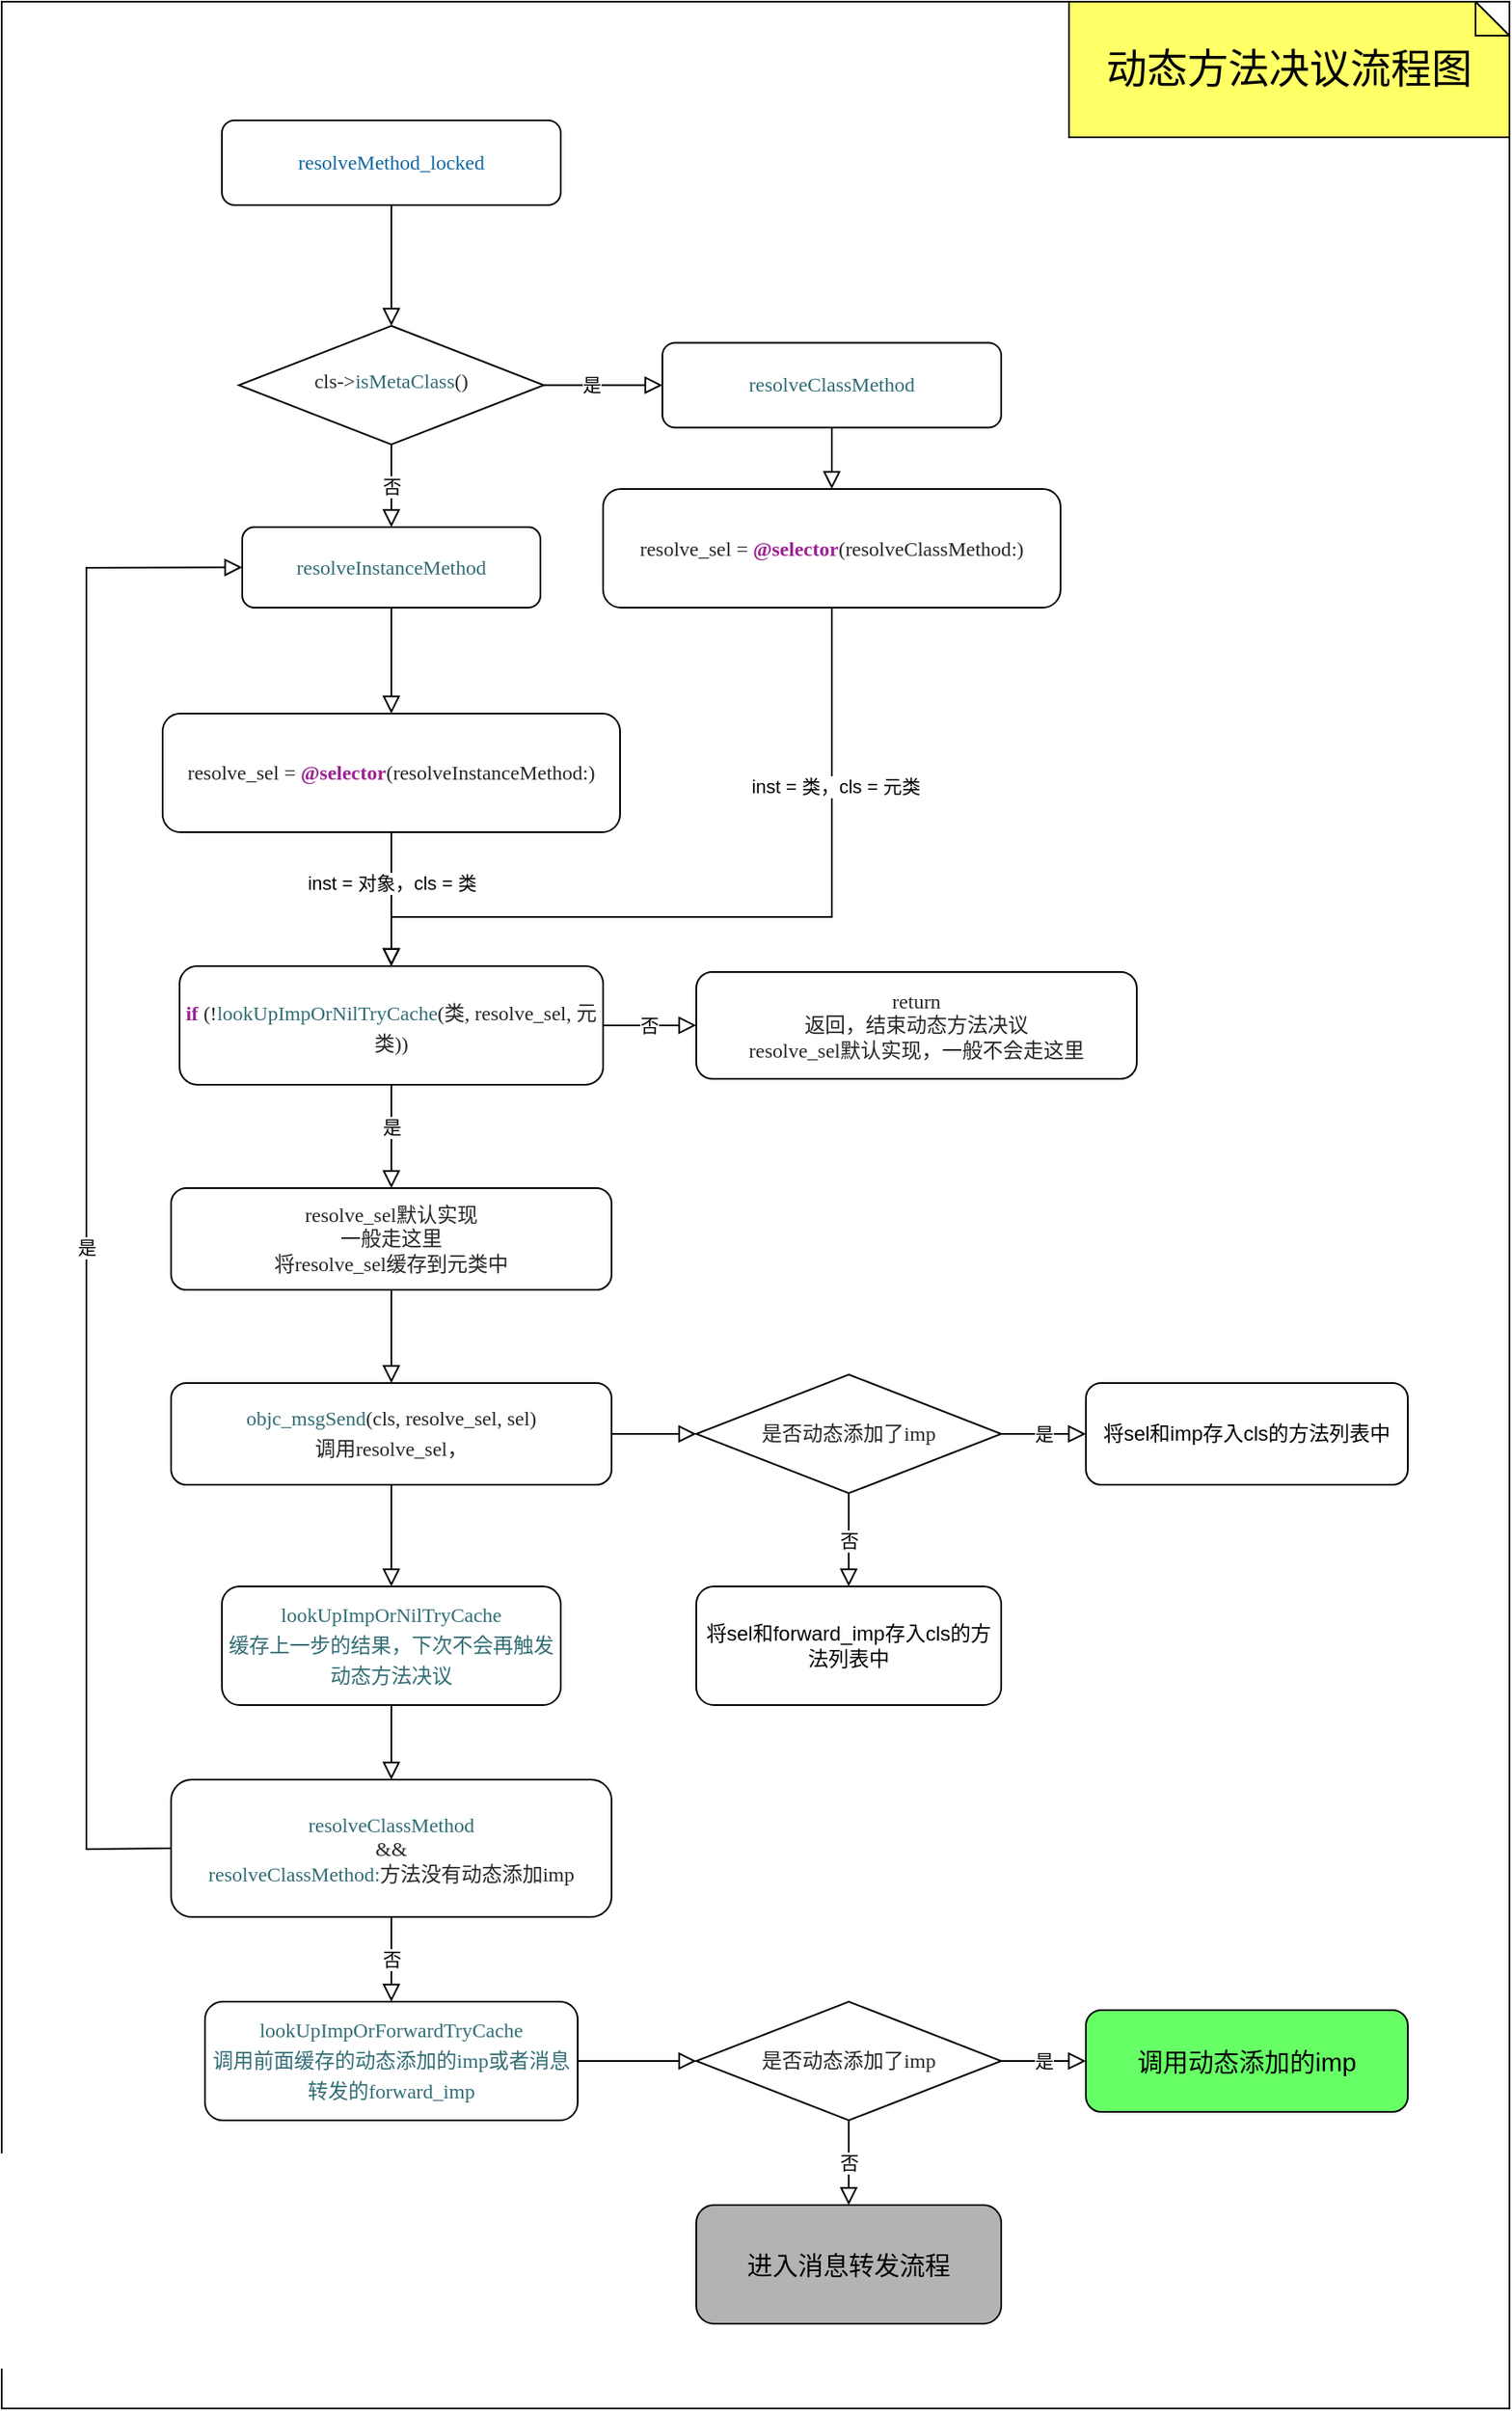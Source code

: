 <mxfile version="14.8.5" type="github">
  <diagram id="C5RBs43oDa-KdzZeNtuy" name="Page-1">
    <mxGraphModel dx="1840" dy="894" grid="1" gridSize="10" guides="1" tooltips="1" connect="1" arrows="1" fold="1" page="1" pageScale="1" pageWidth="827" pageHeight="1169" math="0" shadow="0">
      <root>
        <mxCell id="WIyWlLk6GJQsqaUBKTNV-0" />
        <mxCell id="WIyWlLk6GJQsqaUBKTNV-1" parent="WIyWlLk6GJQsqaUBKTNV-0" />
        <mxCell id="_4BCGAMV-5Bkbx0sjwyB-205" value="" style="rounded=0;whiteSpace=wrap;html=1;shadow=0;fontSize=15;fontColor=#FFFFFF;fillColor=#FFFFFF;gradientColor=none;" vertex="1" parent="WIyWlLk6GJQsqaUBKTNV-1">
          <mxGeometry x="-10" y="120" width="890" height="1420" as="geometry" />
        </mxCell>
        <mxCell id="WIyWlLk6GJQsqaUBKTNV-2" value="" style="rounded=0;html=1;jettySize=auto;orthogonalLoop=1;fontSize=11;endArrow=block;endFill=0;endSize=8;strokeWidth=1;shadow=0;labelBackgroundColor=none;edgeStyle=orthogonalEdgeStyle;" parent="WIyWlLk6GJQsqaUBKTNV-1" source="WIyWlLk6GJQsqaUBKTNV-3" target="WIyWlLk6GJQsqaUBKTNV-6" edge="1">
          <mxGeometry relative="1" as="geometry" />
        </mxCell>
        <mxCell id="WIyWlLk6GJQsqaUBKTNV-3" value="&lt;p style=&quot;margin: 0px ; font-stretch: normal ; line-height: normal ; font-family: &amp;#34;menlo&amp;#34; ; color: rgb(15 , 104 , 160) ; background-color: rgb(255 , 255 , 255)&quot;&gt;resolveMethod_locked&lt;/p&gt;" style="rounded=1;whiteSpace=wrap;html=1;fontSize=12;glass=0;strokeWidth=1;shadow=0;" parent="WIyWlLk6GJQsqaUBKTNV-1" vertex="1">
          <mxGeometry x="120" y="190" width="200" height="50" as="geometry" />
        </mxCell>
        <mxCell id="_4BCGAMV-5Bkbx0sjwyB-130" value="是" style="edgeStyle=none;rounded=0;orthogonalLoop=1;jettySize=auto;html=1;exitX=1;exitY=0.5;exitDx=0;exitDy=0;entryX=0;entryY=0.5;entryDx=0;entryDy=0;endArrow=block;endFill=0;endSize=8;" edge="1" parent="WIyWlLk6GJQsqaUBKTNV-1" source="WIyWlLk6GJQsqaUBKTNV-6" target="_4BCGAMV-5Bkbx0sjwyB-7">
          <mxGeometry x="-0.2" relative="1" as="geometry">
            <mxPoint as="offset" />
          </mxGeometry>
        </mxCell>
        <mxCell id="_4BCGAMV-5Bkbx0sjwyB-131" value="否" style="edgeStyle=none;rounded=0;orthogonalLoop=1;jettySize=auto;html=1;exitX=0.5;exitY=1;exitDx=0;exitDy=0;entryX=0.5;entryY=0;entryDx=0;entryDy=0;endArrow=block;endFill=0;endSize=8;" edge="1" parent="WIyWlLk6GJQsqaUBKTNV-1" source="WIyWlLk6GJQsqaUBKTNV-6" target="WIyWlLk6GJQsqaUBKTNV-7">
          <mxGeometry relative="1" as="geometry" />
        </mxCell>
        <mxCell id="WIyWlLk6GJQsqaUBKTNV-6" value="&lt;p style=&quot;margin: 0px ; font-stretch: normal ; line-height: normal ; font-family: &amp;#34;menlo&amp;#34; ; color: rgb(50 , 109 , 116) ; background-color: rgb(255 , 255 , 255)&quot;&gt;&lt;span style=&quot;color: rgba(0 , 0 , 0 , 0.85)&quot;&gt;cls-&amp;gt;&lt;/span&gt;isMetaClass&lt;span style=&quot;color: rgba(0 , 0 , 0 , 0.85)&quot;&gt;()&lt;/span&gt;&lt;/p&gt;" style="rhombus;whiteSpace=wrap;html=1;shadow=0;fontFamily=Helvetica;fontSize=12;align=center;strokeWidth=1;spacing=6;spacingTop=-4;" parent="WIyWlLk6GJQsqaUBKTNV-1" vertex="1">
          <mxGeometry x="130" y="311.25" width="180" height="70" as="geometry" />
        </mxCell>
        <mxCell id="_4BCGAMV-5Bkbx0sjwyB-171" style="edgeStyle=none;rounded=0;orthogonalLoop=1;jettySize=auto;html=1;exitX=0.5;exitY=1;exitDx=0;exitDy=0;entryX=0.5;entryY=0;entryDx=0;entryDy=0;endArrow=block;endFill=0;endSize=8;" edge="1" parent="WIyWlLk6GJQsqaUBKTNV-1" source="WIyWlLk6GJQsqaUBKTNV-7" target="_4BCGAMV-5Bkbx0sjwyB-169">
          <mxGeometry relative="1" as="geometry" />
        </mxCell>
        <mxCell id="WIyWlLk6GJQsqaUBKTNV-7" value="&lt;p style=&quot;margin: 0px ; font-stretch: normal ; line-height: normal ; font-family: &amp;#34;menlo&amp;#34; ; color: rgb(50 , 109 , 116) ; background-color: rgb(255 , 255 , 255)&quot;&gt;resolveInstanceMethod&lt;/p&gt;" style="rounded=1;whiteSpace=wrap;html=1;fontSize=12;glass=0;strokeWidth=1;shadow=0;" parent="WIyWlLk6GJQsqaUBKTNV-1" vertex="1">
          <mxGeometry x="132" y="430" width="176" height="47.5" as="geometry" />
        </mxCell>
        <mxCell id="_4BCGAMV-5Bkbx0sjwyB-4" value="&lt;font style=&quot;font-size: 24px&quot;&gt;动态方法决议流程图&lt;/font&gt;" style="shape=note;size=20;whiteSpace=wrap;html=1;fillColor=#FFFF66;" vertex="1" parent="WIyWlLk6GJQsqaUBKTNV-1">
          <mxGeometry x="620" y="120" width="260" height="80" as="geometry" />
        </mxCell>
        <mxCell id="_4BCGAMV-5Bkbx0sjwyB-180" style="edgeStyle=none;rounded=0;orthogonalLoop=1;jettySize=auto;html=1;exitX=0.5;exitY=1;exitDx=0;exitDy=0;entryX=0.5;entryY=0;entryDx=0;entryDy=0;endArrow=block;endFill=0;endSize=8;" edge="1" parent="WIyWlLk6GJQsqaUBKTNV-1" source="_4BCGAMV-5Bkbx0sjwyB-7" target="_4BCGAMV-5Bkbx0sjwyB-173">
          <mxGeometry relative="1" as="geometry" />
        </mxCell>
        <mxCell id="_4BCGAMV-5Bkbx0sjwyB-7" value="&lt;p style=&quot;margin: 0px ; font-stretch: normal ; line-height: normal ; font-family: &amp;#34;menlo&amp;#34; ; color: rgb(50 , 109 , 116) ; background-color: rgb(255 , 255 , 255)&quot;&gt;resolveClassMethod&lt;/p&gt;" style="rounded=1;whiteSpace=wrap;html=1;fillColor=#FFFFFF;" vertex="1" parent="WIyWlLk6GJQsqaUBKTNV-1">
          <mxGeometry x="380" y="321.25" width="200" height="50" as="geometry" />
        </mxCell>
        <mxCell id="_4BCGAMV-5Bkbx0sjwyB-163" value="否" style="edgeStyle=none;rounded=0;orthogonalLoop=1;jettySize=auto;html=1;endArrow=block;endFill=0;endSize=8;" edge="1" parent="WIyWlLk6GJQsqaUBKTNV-1" source="_4BCGAMV-5Bkbx0sjwyB-134" target="_4BCGAMV-5Bkbx0sjwyB-162">
          <mxGeometry relative="1" as="geometry" />
        </mxCell>
        <mxCell id="_4BCGAMV-5Bkbx0sjwyB-164" style="edgeStyle=none;rounded=0;orthogonalLoop=1;jettySize=auto;html=1;exitX=0.5;exitY=1;exitDx=0;exitDy=0;endArrow=block;endFill=0;endSize=8;entryX=0.5;entryY=0;entryDx=0;entryDy=0;" edge="1" parent="WIyWlLk6GJQsqaUBKTNV-1" source="_4BCGAMV-5Bkbx0sjwyB-134" target="_4BCGAMV-5Bkbx0sjwyB-165">
          <mxGeometry relative="1" as="geometry">
            <mxPoint x="217.5" y="854" as="targetPoint" />
          </mxGeometry>
        </mxCell>
        <mxCell id="_4BCGAMV-5Bkbx0sjwyB-167" value="是" style="edgeLabel;html=1;align=center;verticalAlign=middle;resizable=0;points=[];" vertex="1" connectable="0" parent="_4BCGAMV-5Bkbx0sjwyB-164">
          <mxGeometry x="-0.2" relative="1" as="geometry">
            <mxPoint as="offset" />
          </mxGeometry>
        </mxCell>
        <mxCell id="_4BCGAMV-5Bkbx0sjwyB-134" value="&lt;p style=&quot;margin: 0.0px 0.0px 0.0px 0.0px ; font: 12.0px &amp;#34;menlo&amp;#34; ; color: #000000 ; color: rgba(0 , 0 , 0 , 0.85) ; background-color: #ffffff&quot;&gt;&lt;span style=&quot;font-family: &amp;#34;menlo&amp;#34; ; color: rgb(155 , 35 , 147)&quot;&gt;&lt;b&gt;if&lt;/b&gt;&lt;/span&gt;&lt;span style=&quot;font-family: &amp;#34;menlo&amp;#34;&quot;&gt; (!&lt;/span&gt;&lt;span style=&quot;color: rgb(50 , 109 , 116)&quot;&gt;lookUpImpOrNilTryCache&lt;/span&gt;(类, resolve_sel, 元类)&lt;span style=&quot;font-family: &amp;#34;menlo&amp;#34;&quot;&gt;)&lt;/span&gt;&lt;/p&gt;" style="rounded=1;whiteSpace=wrap;html=1;fillColor=#FFFFFF;" vertex="1" parent="WIyWlLk6GJQsqaUBKTNV-1">
          <mxGeometry x="95" y="689" width="250" height="69.99" as="geometry" />
        </mxCell>
        <mxCell id="_4BCGAMV-5Bkbx0sjwyB-143" value="" style="edgeStyle=none;rounded=0;orthogonalLoop=1;jettySize=auto;html=1;endArrow=block;endFill=0;endSize=8;" edge="1" parent="WIyWlLk6GJQsqaUBKTNV-1" source="_4BCGAMV-5Bkbx0sjwyB-137" target="_4BCGAMV-5Bkbx0sjwyB-142">
          <mxGeometry relative="1" as="geometry" />
        </mxCell>
        <mxCell id="_4BCGAMV-5Bkbx0sjwyB-184" style="edgeStyle=none;rounded=0;orthogonalLoop=1;jettySize=auto;html=1;exitX=1;exitY=0.5;exitDx=0;exitDy=0;entryX=0;entryY=0.5;entryDx=0;entryDy=0;endArrow=block;endFill=0;endSize=8;" edge="1" parent="WIyWlLk6GJQsqaUBKTNV-1" source="_4BCGAMV-5Bkbx0sjwyB-137" target="_4BCGAMV-5Bkbx0sjwyB-151">
          <mxGeometry relative="1" as="geometry" />
        </mxCell>
        <mxCell id="_4BCGAMV-5Bkbx0sjwyB-137" value="&lt;p style=&quot;margin: 0px ; font-stretch: normal ; line-height: normal ; font-family: &amp;#34;menlo&amp;#34; ; color: rgb(50 , 109 , 116) ; background-color: rgb(255 , 255 , 255)&quot;&gt;objc_msgSend&lt;span style=&quot;color: rgba(0 , 0 , 0 , 0.85)&quot;&gt;(cls, resolve_sel, sel)&lt;/span&gt;&lt;/p&gt;&lt;p style=&quot;margin: 0px ; font-stretch: normal ; line-height: normal ; font-family: &amp;#34;menlo&amp;#34; ; background-color: rgb(255 , 255 , 255)&quot;&gt;&lt;span style=&quot;color: rgba(0 , 0 , 0 , 0.85)&quot;&gt;调用resolve_sel，&lt;/span&gt;&lt;/p&gt;" style="rounded=1;whiteSpace=wrap;html=1;fillColor=#FFFFFF;" vertex="1" parent="WIyWlLk6GJQsqaUBKTNV-1">
          <mxGeometry x="90" y="935" width="260" height="60" as="geometry" />
        </mxCell>
        <mxCell id="_4BCGAMV-5Bkbx0sjwyB-192" style="edgeStyle=none;rounded=0;orthogonalLoop=1;jettySize=auto;html=1;exitX=0.5;exitY=1;exitDx=0;exitDy=0;entryX=0.5;entryY=0;entryDx=0;entryDy=0;shadow=0;endArrow=block;endFill=0;endSize=8;" edge="1" parent="WIyWlLk6GJQsqaUBKTNV-1" source="_4BCGAMV-5Bkbx0sjwyB-142" target="_4BCGAMV-5Bkbx0sjwyB-187">
          <mxGeometry relative="1" as="geometry" />
        </mxCell>
        <mxCell id="_4BCGAMV-5Bkbx0sjwyB-142" value="&lt;p style=&quot;margin: 0px ; font-stretch: normal ; line-height: normal ; font-family: &amp;#34;menlo&amp;#34; ; color: rgb(50 , 109 , 116) ; background-color: rgb(255 , 255 , 255)&quot;&gt;lookUpImpOrNilTryCache&lt;/p&gt;&lt;p style=&quot;margin: 0px ; font-stretch: normal ; line-height: normal ; font-family: &amp;#34;menlo&amp;#34; ; color: rgb(50 , 109 , 116) ; background-color: rgb(255 , 255 , 255)&quot;&gt;缓存上一步的结果，下次不会再触发动态方法决议&lt;/p&gt;" style="whiteSpace=wrap;html=1;rounded=1;fillColor=#FFFFFF;" vertex="1" parent="WIyWlLk6GJQsqaUBKTNV-1">
          <mxGeometry x="120" y="1055" width="200" height="70" as="geometry" />
        </mxCell>
        <mxCell id="_4BCGAMV-5Bkbx0sjwyB-178" style="edgeStyle=none;rounded=0;orthogonalLoop=1;jettySize=auto;html=1;exitX=0.5;exitY=1;exitDx=0;exitDy=0;entryX=0.5;entryY=0;entryDx=0;entryDy=0;endArrow=block;endFill=0;endSize=8;" edge="1" parent="WIyWlLk6GJQsqaUBKTNV-1" source="_4BCGAMV-5Bkbx0sjwyB-151" target="_4BCGAMV-5Bkbx0sjwyB-159">
          <mxGeometry relative="1" as="geometry" />
        </mxCell>
        <mxCell id="_4BCGAMV-5Bkbx0sjwyB-179" value="否" style="edgeLabel;html=1;align=center;verticalAlign=middle;resizable=0;points=[];" vertex="1" connectable="0" parent="_4BCGAMV-5Bkbx0sjwyB-178">
          <mxGeometry relative="1" as="geometry">
            <mxPoint as="offset" />
          </mxGeometry>
        </mxCell>
        <mxCell id="_4BCGAMV-5Bkbx0sjwyB-185" value="是" style="edgeStyle=none;rounded=0;orthogonalLoop=1;jettySize=auto;html=1;exitX=1;exitY=0.5;exitDx=0;exitDy=0;entryX=0;entryY=0.5;entryDx=0;entryDy=0;endArrow=block;endFill=0;endSize=8;" edge="1" parent="WIyWlLk6GJQsqaUBKTNV-1" source="_4BCGAMV-5Bkbx0sjwyB-151" target="_4BCGAMV-5Bkbx0sjwyB-156">
          <mxGeometry relative="1" as="geometry" />
        </mxCell>
        <mxCell id="_4BCGAMV-5Bkbx0sjwyB-151" value="&lt;p style=&quot;margin: 0px ; font-stretch: normal ; line-height: normal ; font-family: &amp;#34;menlo&amp;#34; ; background-color: rgb(255 , 255 , 255)&quot;&gt;&lt;span style=&quot;color: rgba(0 , 0 , 0 , 0.85)&quot;&gt;是否动态添加了imp&lt;/span&gt;&lt;/p&gt;" style="rhombus;whiteSpace=wrap;html=1;shadow=0;fontFamily=Helvetica;fontSize=12;align=center;strokeWidth=1;spacing=6;spacingTop=-4;" vertex="1" parent="WIyWlLk6GJQsqaUBKTNV-1">
          <mxGeometry x="400" y="930" width="180" height="70" as="geometry" />
        </mxCell>
        <mxCell id="_4BCGAMV-5Bkbx0sjwyB-156" value="将sel和imp存入cls的方法列表中" style="rounded=1;whiteSpace=wrap;html=1;fillColor=#FFFFFF;" vertex="1" parent="WIyWlLk6GJQsqaUBKTNV-1">
          <mxGeometry x="630" y="935" width="190" height="60" as="geometry" />
        </mxCell>
        <mxCell id="_4BCGAMV-5Bkbx0sjwyB-159" value="将sel和forward_imp存入cls的方法列表中" style="rounded=1;whiteSpace=wrap;html=1;fillColor=#FFFFFF;" vertex="1" parent="WIyWlLk6GJQsqaUBKTNV-1">
          <mxGeometry x="400" y="1055" width="180" height="70" as="geometry" />
        </mxCell>
        <mxCell id="_4BCGAMV-5Bkbx0sjwyB-162" value="&lt;font face=&quot;menlo&quot;&gt;&lt;span style=&quot;color: rgba(0 , 0 , 0 , 0.85) ; background-color: rgb(255 , 255 , 255)&quot;&gt;return&lt;br&gt;返回，结束动态方法决议&lt;br&gt;resolve_sel默认实现，一般不会走这里&lt;br&gt;&lt;/span&gt;&lt;/font&gt;" style="whiteSpace=wrap;html=1;rounded=1;fillColor=#FFFFFF;" vertex="1" parent="WIyWlLk6GJQsqaUBKTNV-1">
          <mxGeometry x="400" y="692.49" width="260" height="63" as="geometry" />
        </mxCell>
        <mxCell id="_4BCGAMV-5Bkbx0sjwyB-172" style="edgeStyle=none;rounded=0;orthogonalLoop=1;jettySize=auto;html=1;exitX=0.5;exitY=1;exitDx=0;exitDy=0;entryX=0.5;entryY=0;entryDx=0;entryDy=0;endArrow=block;endFill=0;endSize=8;" edge="1" parent="WIyWlLk6GJQsqaUBKTNV-1" source="_4BCGAMV-5Bkbx0sjwyB-165" target="_4BCGAMV-5Bkbx0sjwyB-137">
          <mxGeometry relative="1" as="geometry" />
        </mxCell>
        <mxCell id="_4BCGAMV-5Bkbx0sjwyB-165" value="&lt;span style=&quot;color: rgba(0 , 0 , 0 , 0.85) ; font-family: &amp;#34;menlo&amp;#34; ; background-color: rgb(255 , 255 , 255)&quot;&gt;resolve_sel默认实现&lt;br&gt;一般走这里&lt;br&gt;将resolve_sel缓存到元类中&lt;/span&gt;" style="rounded=1;whiteSpace=wrap;html=1;fillColor=#FFFFFF;" vertex="1" parent="WIyWlLk6GJQsqaUBKTNV-1">
          <mxGeometry x="90" y="820" width="260" height="60" as="geometry" />
        </mxCell>
        <mxCell id="_4BCGAMV-5Bkbx0sjwyB-166" style="edgeStyle=none;rounded=0;orthogonalLoop=1;jettySize=auto;html=1;entryX=0.5;entryY=0;entryDx=0;entryDy=0;endArrow=block;endFill=0;endSize=8;" edge="1" parent="WIyWlLk6GJQsqaUBKTNV-1" source="_4BCGAMV-5Bkbx0sjwyB-165" target="_4BCGAMV-5Bkbx0sjwyB-165">
          <mxGeometry relative="1" as="geometry" />
        </mxCell>
        <mxCell id="_4BCGAMV-5Bkbx0sjwyB-170" value="&lt;span&gt;inst = 对象，cls = 类&lt;/span&gt;" style="edgeStyle=none;rounded=0;orthogonalLoop=1;jettySize=auto;html=1;exitX=0.5;exitY=1;exitDx=0;exitDy=0;entryX=0.5;entryY=0;entryDx=0;entryDy=0;endArrow=block;endFill=0;endSize=8;" edge="1" parent="WIyWlLk6GJQsqaUBKTNV-1" source="_4BCGAMV-5Bkbx0sjwyB-169" target="_4BCGAMV-5Bkbx0sjwyB-134">
          <mxGeometry x="-0.24" relative="1" as="geometry">
            <mxPoint as="offset" />
          </mxGeometry>
        </mxCell>
        <mxCell id="_4BCGAMV-5Bkbx0sjwyB-169" value="&lt;span style=&quot;color: rgba(0 , 0 , 0 , 0.85) ; font-family: &amp;#34;menlo&amp;#34; ; background-color: rgb(255 , 255 , 255)&quot;&gt;resolve_sel =&amp;nbsp;&lt;/span&gt;&lt;span style=&quot;font-family: &amp;#34;menlo&amp;#34; ; background-color: rgb(255 , 255 , 255) ; color: rgb(155 , 35 , 147)&quot;&gt;&lt;b&gt;@selector&lt;/b&gt;&lt;/span&gt;&lt;span style=&quot;color: rgba(0 , 0 , 0 , 0.85) ; font-family: &amp;#34;menlo&amp;#34; ; background-color: rgb(255 , 255 , 255)&quot;&gt;(resolveInstanceMethod:)&lt;/span&gt;" style="rounded=1;whiteSpace=wrap;html=1;fillColor=#FFFFFF;" vertex="1" parent="WIyWlLk6GJQsqaUBKTNV-1">
          <mxGeometry x="85" y="540" width="270" height="70" as="geometry" />
        </mxCell>
        <mxCell id="_4BCGAMV-5Bkbx0sjwyB-181" style="edgeStyle=none;rounded=0;orthogonalLoop=1;jettySize=auto;html=1;exitX=0.5;exitY=1;exitDx=0;exitDy=0;endArrow=block;endFill=0;endSize=8;entryX=0.5;entryY=0;entryDx=0;entryDy=0;" edge="1" parent="WIyWlLk6GJQsqaUBKTNV-1" source="_4BCGAMV-5Bkbx0sjwyB-173" target="_4BCGAMV-5Bkbx0sjwyB-134">
          <mxGeometry relative="1" as="geometry">
            <mxPoint x="220" y="689" as="targetPoint" />
            <Array as="points">
              <mxPoint x="480" y="660" />
              <mxPoint x="220" y="660" />
            </Array>
          </mxGeometry>
        </mxCell>
        <mxCell id="_4BCGAMV-5Bkbx0sjwyB-182" value="inst = 类，cls = 元类" style="edgeLabel;html=1;align=center;verticalAlign=middle;resizable=0;points=[];" vertex="1" connectable="0" parent="_4BCGAMV-5Bkbx0sjwyB-181">
          <mxGeometry x="-0.232" y="1" relative="1" as="geometry">
            <mxPoint x="1" y="-76" as="offset" />
          </mxGeometry>
        </mxCell>
        <mxCell id="_4BCGAMV-5Bkbx0sjwyB-173" value="&lt;span style=&quot;color: rgba(0 , 0 , 0 , 0.85) ; font-family: &amp;#34;menlo&amp;#34; ; background-color: rgb(255 , 255 , 255)&quot;&gt;resolve_sel =&amp;nbsp;&lt;/span&gt;&lt;span style=&quot;font-family: &amp;#34;menlo&amp;#34; ; background-color: rgb(255 , 255 , 255) ; color: rgb(155 , 35 , 147)&quot;&gt;&lt;b&gt;@selector&lt;/b&gt;&lt;/span&gt;&lt;span style=&quot;color: rgba(0 , 0 , 0 , 0.85) ; font-family: &amp;#34;menlo&amp;#34; ; background-color: rgb(255 , 255 , 255)&quot;&gt;(&lt;/span&gt;&lt;span style=&quot;color: rgba(0 , 0 , 0 , 0.85) ; font-family: &amp;#34;menlo&amp;#34; ; background-color: rgb(255 , 255 , 255)&quot;&gt;resolveClassMethod&lt;/span&gt;&lt;span style=&quot;color: rgba(0 , 0 , 0 , 0.85) ; font-family: &amp;#34;menlo&amp;#34; ; background-color: rgb(255 , 255 , 255)&quot;&gt;:)&lt;/span&gt;" style="rounded=1;whiteSpace=wrap;html=1;fillColor=#FFFFFF;" vertex="1" parent="WIyWlLk6GJQsqaUBKTNV-1">
          <mxGeometry x="345" y="407.5" width="270" height="70" as="geometry" />
        </mxCell>
        <mxCell id="_4BCGAMV-5Bkbx0sjwyB-203" style="edgeStyle=none;rounded=0;orthogonalLoop=1;jettySize=auto;html=1;exitX=1;exitY=0.5;exitDx=0;exitDy=0;entryX=0;entryY=0.5;entryDx=0;entryDy=0;shadow=0;fontSize=15;fontColor=#FFFFFF;endArrow=block;endFill=0;endSize=8;" edge="1" parent="WIyWlLk6GJQsqaUBKTNV-1" source="_4BCGAMV-5Bkbx0sjwyB-174" target="_4BCGAMV-5Bkbx0sjwyB-200">
          <mxGeometry relative="1" as="geometry" />
        </mxCell>
        <mxCell id="_4BCGAMV-5Bkbx0sjwyB-174" value="&lt;p style=&quot;margin: 0.0px 0.0px 0.0px 0.0px ; font: 12.0px &amp;#34;menlo&amp;#34; ; color: #326d74 ; background-color: #ffffff&quot;&gt;lookUpImpOrForwardTryCache&lt;/p&gt;&lt;p style=&quot;margin: 0.0px 0.0px 0.0px 0.0px ; font: 12.0px &amp;#34;menlo&amp;#34; ; color: #326d74 ; background-color: #ffffff&quot;&gt;调用前面缓存的动态添加的imp或者消息转发的forward_imp&lt;/p&gt;" style="whiteSpace=wrap;html=1;rounded=1;fillColor=#FFFFFF;" vertex="1" parent="WIyWlLk6GJQsqaUBKTNV-1">
          <mxGeometry x="110" y="1300" width="220" height="70" as="geometry" />
        </mxCell>
        <mxCell id="_4BCGAMV-5Bkbx0sjwyB-193" value="否" style="edgeStyle=none;rounded=0;orthogonalLoop=1;jettySize=auto;html=1;exitX=0.5;exitY=1;exitDx=0;exitDy=0;entryX=0.5;entryY=0;entryDx=0;entryDy=0;shadow=0;endArrow=block;endFill=0;endSize=8;" edge="1" parent="WIyWlLk6GJQsqaUBKTNV-1" source="_4BCGAMV-5Bkbx0sjwyB-187" target="_4BCGAMV-5Bkbx0sjwyB-174">
          <mxGeometry relative="1" as="geometry" />
        </mxCell>
        <mxCell id="_4BCGAMV-5Bkbx0sjwyB-194" style="edgeStyle=none;rounded=0;orthogonalLoop=1;jettySize=auto;html=1;exitX=0;exitY=0.5;exitDx=0;exitDy=0;entryX=0;entryY=0.5;entryDx=0;entryDy=0;shadow=0;endArrow=block;endFill=0;endSize=8;" edge="1" parent="WIyWlLk6GJQsqaUBKTNV-1" source="_4BCGAMV-5Bkbx0sjwyB-187" target="WIyWlLk6GJQsqaUBKTNV-7">
          <mxGeometry relative="1" as="geometry">
            <Array as="points">
              <mxPoint x="40" y="1210" />
              <mxPoint x="40" y="840" />
              <mxPoint x="40" y="454" />
            </Array>
          </mxGeometry>
        </mxCell>
        <mxCell id="_4BCGAMV-5Bkbx0sjwyB-195" value="是" style="edgeLabel;html=1;align=center;verticalAlign=middle;resizable=0;points=[];" vertex="1" connectable="0" parent="_4BCGAMV-5Bkbx0sjwyB-194">
          <mxGeometry x="-0.098" y="-2" relative="1" as="geometry">
            <mxPoint x="-2" as="offset" />
          </mxGeometry>
        </mxCell>
        <mxCell id="_4BCGAMV-5Bkbx0sjwyB-187" value="&lt;span style=&quot;color: rgb(50 , 109 , 116) ; font-family: &amp;#34;menlo&amp;#34; ; background-color: rgb(255 , 255 , 255)&quot;&gt;resolveClassMethod&lt;/span&gt;&lt;p style=&quot;margin: 0px ; font-stretch: normal ; line-height: normal ; font-family: &amp;#34;menlo&amp;#34; ; color: rgba(0 , 0 , 0 , 0.85) ; background-color: rgb(255 , 255 , 255)&quot;&gt;&amp;nbsp;&amp;amp;&amp;amp;&amp;nbsp;&lt;br&gt;&lt;/p&gt;&lt;span style=&quot;color: rgb(50 , 109 , 116) ; font-family: &amp;#34;menlo&amp;#34; ; background-color: rgb(255 , 255 , 255)&quot;&gt;resolveClassMethod:&lt;/span&gt;&lt;span style=&quot;color: rgba(0 , 0 , 0 , 0.85) ; font-family: &amp;#34;menlo&amp;#34; ; background-color: rgb(255 , 255 , 255)&quot;&gt;方法没有动态添加imp&lt;/span&gt;&lt;span style=&quot;color: rgb(50 , 109 , 116) ; font-family: &amp;#34;menlo&amp;#34; ; background-color: rgb(255 , 255 , 255)&quot;&gt;&lt;br&gt;&lt;/span&gt;" style="rounded=1;whiteSpace=wrap;html=1;shadow=0;" vertex="1" parent="WIyWlLk6GJQsqaUBKTNV-1">
          <mxGeometry x="90" y="1169" width="260" height="81" as="geometry" />
        </mxCell>
        <mxCell id="_4BCGAMV-5Bkbx0sjwyB-197" style="edgeStyle=none;rounded=0;orthogonalLoop=1;jettySize=auto;html=1;exitX=0.5;exitY=1;exitDx=0;exitDy=0;entryX=0.5;entryY=0;entryDx=0;entryDy=0;endArrow=block;endFill=0;endSize=8;" edge="1" parent="WIyWlLk6GJQsqaUBKTNV-1" source="_4BCGAMV-5Bkbx0sjwyB-200" target="_4BCGAMV-5Bkbx0sjwyB-202">
          <mxGeometry relative="1" as="geometry" />
        </mxCell>
        <mxCell id="_4BCGAMV-5Bkbx0sjwyB-198" value="否" style="edgeLabel;html=1;align=center;verticalAlign=middle;resizable=0;points=[];" vertex="1" connectable="0" parent="_4BCGAMV-5Bkbx0sjwyB-197">
          <mxGeometry relative="1" as="geometry">
            <mxPoint as="offset" />
          </mxGeometry>
        </mxCell>
        <mxCell id="_4BCGAMV-5Bkbx0sjwyB-199" value="是" style="edgeStyle=none;rounded=0;orthogonalLoop=1;jettySize=auto;html=1;exitX=1;exitY=0.5;exitDx=0;exitDy=0;entryX=0;entryY=0.5;entryDx=0;entryDy=0;endArrow=block;endFill=0;endSize=8;" edge="1" parent="WIyWlLk6GJQsqaUBKTNV-1" source="_4BCGAMV-5Bkbx0sjwyB-200" target="_4BCGAMV-5Bkbx0sjwyB-201">
          <mxGeometry relative="1" as="geometry" />
        </mxCell>
        <mxCell id="_4BCGAMV-5Bkbx0sjwyB-200" value="&lt;p style=&quot;margin: 0px ; font-stretch: normal ; line-height: normal ; font-family: &amp;#34;menlo&amp;#34; ; background-color: rgb(255 , 255 , 255)&quot;&gt;&lt;span style=&quot;color: rgba(0 , 0 , 0 , 0.85)&quot;&gt;是否动态添加了imp&lt;/span&gt;&lt;/p&gt;" style="rhombus;whiteSpace=wrap;html=1;shadow=0;fontFamily=Helvetica;fontSize=12;align=center;strokeWidth=1;spacing=6;spacingTop=-4;" vertex="1" parent="WIyWlLk6GJQsqaUBKTNV-1">
          <mxGeometry x="400" y="1300" width="180" height="70" as="geometry" />
        </mxCell>
        <mxCell id="_4BCGAMV-5Bkbx0sjwyB-201" value="调用动态添加的imp" style="rounded=1;whiteSpace=wrap;html=1;fillColor=#66FF66;fontSize=15;" vertex="1" parent="WIyWlLk6GJQsqaUBKTNV-1">
          <mxGeometry x="630" y="1305" width="190" height="60" as="geometry" />
        </mxCell>
        <mxCell id="_4BCGAMV-5Bkbx0sjwyB-202" value="进入消息转发流程" style="rounded=1;whiteSpace=wrap;html=1;fillColor=#B3B3B3;fontSize=15;" vertex="1" parent="WIyWlLk6GJQsqaUBKTNV-1">
          <mxGeometry x="400" y="1420" width="180" height="70" as="geometry" />
        </mxCell>
      </root>
    </mxGraphModel>
  </diagram>
</mxfile>
